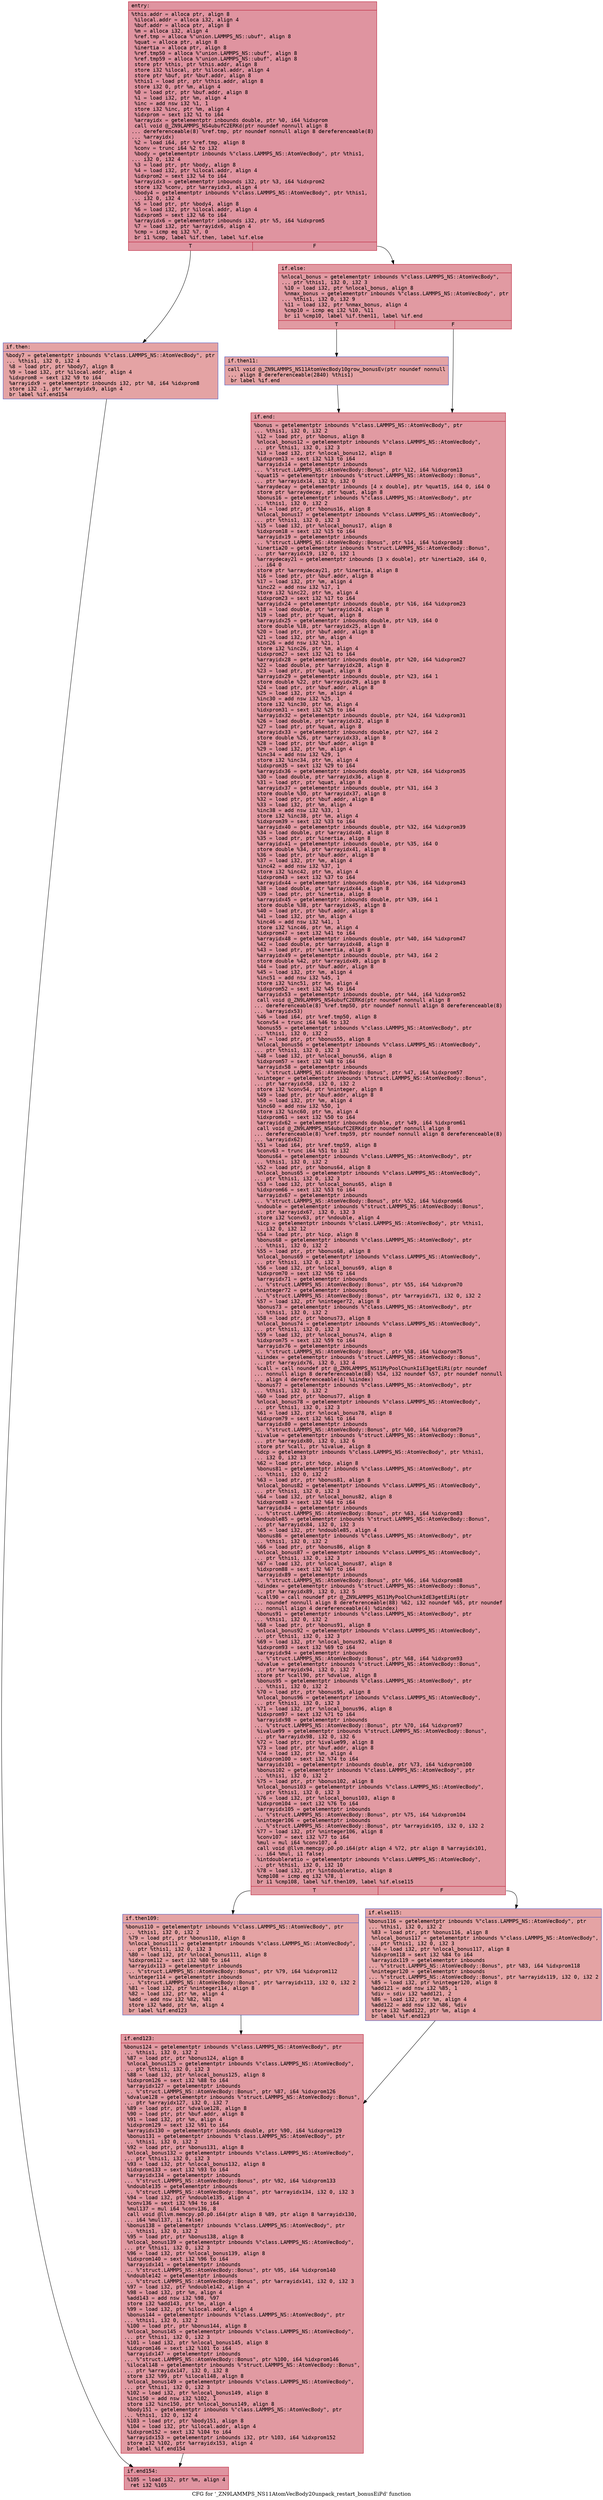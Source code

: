 digraph "CFG for '_ZN9LAMMPS_NS11AtomVecBody20unpack_restart_bonusEiPd' function" {
	label="CFG for '_ZN9LAMMPS_NS11AtomVecBody20unpack_restart_bonusEiPd' function";

	Node0x564c7b4b3e10 [shape=record,color="#b70d28ff", style=filled, fillcolor="#b70d2870" fontname="Courier",label="{entry:\l|  %this.addr = alloca ptr, align 8\l  %ilocal.addr = alloca i32, align 4\l  %buf.addr = alloca ptr, align 8\l  %m = alloca i32, align 4\l  %ref.tmp = alloca %\"union.LAMMPS_NS::ubuf\", align 8\l  %quat = alloca ptr, align 8\l  %inertia = alloca ptr, align 8\l  %ref.tmp50 = alloca %\"union.LAMMPS_NS::ubuf\", align 8\l  %ref.tmp59 = alloca %\"union.LAMMPS_NS::ubuf\", align 8\l  store ptr %this, ptr %this.addr, align 8\l  store i32 %ilocal, ptr %ilocal.addr, align 4\l  store ptr %buf, ptr %buf.addr, align 8\l  %this1 = load ptr, ptr %this.addr, align 8\l  store i32 0, ptr %m, align 4\l  %0 = load ptr, ptr %buf.addr, align 8\l  %1 = load i32, ptr %m, align 4\l  %inc = add nsw i32 %1, 1\l  store i32 %inc, ptr %m, align 4\l  %idxprom = sext i32 %1 to i64\l  %arrayidx = getelementptr inbounds double, ptr %0, i64 %idxprom\l  call void @_ZN9LAMMPS_NS4ubufC2ERKd(ptr noundef nonnull align 8\l... dereferenceable(8) %ref.tmp, ptr noundef nonnull align 8 dereferenceable(8)\l... %arrayidx)\l  %2 = load i64, ptr %ref.tmp, align 8\l  %conv = trunc i64 %2 to i32\l  %body = getelementptr inbounds %\"class.LAMMPS_NS::AtomVecBody\", ptr %this1,\l... i32 0, i32 4\l  %3 = load ptr, ptr %body, align 8\l  %4 = load i32, ptr %ilocal.addr, align 4\l  %idxprom2 = sext i32 %4 to i64\l  %arrayidx3 = getelementptr inbounds i32, ptr %3, i64 %idxprom2\l  store i32 %conv, ptr %arrayidx3, align 4\l  %body4 = getelementptr inbounds %\"class.LAMMPS_NS::AtomVecBody\", ptr %this1,\l... i32 0, i32 4\l  %5 = load ptr, ptr %body4, align 8\l  %6 = load i32, ptr %ilocal.addr, align 4\l  %idxprom5 = sext i32 %6 to i64\l  %arrayidx6 = getelementptr inbounds i32, ptr %5, i64 %idxprom5\l  %7 = load i32, ptr %arrayidx6, align 4\l  %cmp = icmp eq i32 %7, 0\l  br i1 %cmp, label %if.then, label %if.else\l|{<s0>T|<s1>F}}"];
	Node0x564c7b4b3e10:s0 -> Node0x564c7b4b8f60[tooltip="entry -> if.then\nProbability 37.50%" ];
	Node0x564c7b4b3e10:s1 -> Node0x564c7b4b8fd0[tooltip="entry -> if.else\nProbability 62.50%" ];
	Node0x564c7b4b8f60 [shape=record,color="#3d50c3ff", style=filled, fillcolor="#c32e3170" fontname="Courier",label="{if.then:\l|  %body7 = getelementptr inbounds %\"class.LAMMPS_NS::AtomVecBody\", ptr\l... %this1, i32 0, i32 4\l  %8 = load ptr, ptr %body7, align 8\l  %9 = load i32, ptr %ilocal.addr, align 4\l  %idxprom8 = sext i32 %9 to i64\l  %arrayidx9 = getelementptr inbounds i32, ptr %8, i64 %idxprom8\l  store i32 -1, ptr %arrayidx9, align 4\l  br label %if.end154\l}"];
	Node0x564c7b4b8f60 -> Node0x564c7b4ba930[tooltip="if.then -> if.end154\nProbability 100.00%" ];
	Node0x564c7b4b8fd0 [shape=record,color="#b70d28ff", style=filled, fillcolor="#bb1b2c70" fontname="Courier",label="{if.else:\l|  %nlocal_bonus = getelementptr inbounds %\"class.LAMMPS_NS::AtomVecBody\",\l... ptr %this1, i32 0, i32 3\l  %10 = load i32, ptr %nlocal_bonus, align 8\l  %nmax_bonus = getelementptr inbounds %\"class.LAMMPS_NS::AtomVecBody\", ptr\l... %this1, i32 0, i32 9\l  %11 = load i32, ptr %nmax_bonus, align 4\l  %cmp10 = icmp eq i32 %10, %11\l  br i1 %cmp10, label %if.then11, label %if.end\l|{<s0>T|<s1>F}}"];
	Node0x564c7b4b8fd0:s0 -> Node0x564c7b4badb0[tooltip="if.else -> if.then11\nProbability 50.00%" ];
	Node0x564c7b4b8fd0:s1 -> Node0x564c7b4bae30[tooltip="if.else -> if.end\nProbability 50.00%" ];
	Node0x564c7b4badb0 [shape=record,color="#3d50c3ff", style=filled, fillcolor="#c32e3170" fontname="Courier",label="{if.then11:\l|  call void @_ZN9LAMMPS_NS11AtomVecBody10grow_bonusEv(ptr noundef nonnull\l... align 8 dereferenceable(2840) %this1)\l  br label %if.end\l}"];
	Node0x564c7b4badb0 -> Node0x564c7b4bae30[tooltip="if.then11 -> if.end\nProbability 100.00%" ];
	Node0x564c7b4bae30 [shape=record,color="#b70d28ff", style=filled, fillcolor="#bb1b2c70" fontname="Courier",label="{if.end:\l|  %bonus = getelementptr inbounds %\"class.LAMMPS_NS::AtomVecBody\", ptr\l... %this1, i32 0, i32 2\l  %12 = load ptr, ptr %bonus, align 8\l  %nlocal_bonus12 = getelementptr inbounds %\"class.LAMMPS_NS::AtomVecBody\",\l... ptr %this1, i32 0, i32 3\l  %13 = load i32, ptr %nlocal_bonus12, align 8\l  %idxprom13 = sext i32 %13 to i64\l  %arrayidx14 = getelementptr inbounds\l... %\"struct.LAMMPS_NS::AtomVecBody::Bonus\", ptr %12, i64 %idxprom13\l  %quat15 = getelementptr inbounds %\"struct.LAMMPS_NS::AtomVecBody::Bonus\",\l... ptr %arrayidx14, i32 0, i32 0\l  %arraydecay = getelementptr inbounds [4 x double], ptr %quat15, i64 0, i64 0\l  store ptr %arraydecay, ptr %quat, align 8\l  %bonus16 = getelementptr inbounds %\"class.LAMMPS_NS::AtomVecBody\", ptr\l... %this1, i32 0, i32 2\l  %14 = load ptr, ptr %bonus16, align 8\l  %nlocal_bonus17 = getelementptr inbounds %\"class.LAMMPS_NS::AtomVecBody\",\l... ptr %this1, i32 0, i32 3\l  %15 = load i32, ptr %nlocal_bonus17, align 8\l  %idxprom18 = sext i32 %15 to i64\l  %arrayidx19 = getelementptr inbounds\l... %\"struct.LAMMPS_NS::AtomVecBody::Bonus\", ptr %14, i64 %idxprom18\l  %inertia20 = getelementptr inbounds %\"struct.LAMMPS_NS::AtomVecBody::Bonus\",\l... ptr %arrayidx19, i32 0, i32 1\l  %arraydecay21 = getelementptr inbounds [3 x double], ptr %inertia20, i64 0,\l... i64 0\l  store ptr %arraydecay21, ptr %inertia, align 8\l  %16 = load ptr, ptr %buf.addr, align 8\l  %17 = load i32, ptr %m, align 4\l  %inc22 = add nsw i32 %17, 1\l  store i32 %inc22, ptr %m, align 4\l  %idxprom23 = sext i32 %17 to i64\l  %arrayidx24 = getelementptr inbounds double, ptr %16, i64 %idxprom23\l  %18 = load double, ptr %arrayidx24, align 8\l  %19 = load ptr, ptr %quat, align 8\l  %arrayidx25 = getelementptr inbounds double, ptr %19, i64 0\l  store double %18, ptr %arrayidx25, align 8\l  %20 = load ptr, ptr %buf.addr, align 8\l  %21 = load i32, ptr %m, align 4\l  %inc26 = add nsw i32 %21, 1\l  store i32 %inc26, ptr %m, align 4\l  %idxprom27 = sext i32 %21 to i64\l  %arrayidx28 = getelementptr inbounds double, ptr %20, i64 %idxprom27\l  %22 = load double, ptr %arrayidx28, align 8\l  %23 = load ptr, ptr %quat, align 8\l  %arrayidx29 = getelementptr inbounds double, ptr %23, i64 1\l  store double %22, ptr %arrayidx29, align 8\l  %24 = load ptr, ptr %buf.addr, align 8\l  %25 = load i32, ptr %m, align 4\l  %inc30 = add nsw i32 %25, 1\l  store i32 %inc30, ptr %m, align 4\l  %idxprom31 = sext i32 %25 to i64\l  %arrayidx32 = getelementptr inbounds double, ptr %24, i64 %idxprom31\l  %26 = load double, ptr %arrayidx32, align 8\l  %27 = load ptr, ptr %quat, align 8\l  %arrayidx33 = getelementptr inbounds double, ptr %27, i64 2\l  store double %26, ptr %arrayidx33, align 8\l  %28 = load ptr, ptr %buf.addr, align 8\l  %29 = load i32, ptr %m, align 4\l  %inc34 = add nsw i32 %29, 1\l  store i32 %inc34, ptr %m, align 4\l  %idxprom35 = sext i32 %29 to i64\l  %arrayidx36 = getelementptr inbounds double, ptr %28, i64 %idxprom35\l  %30 = load double, ptr %arrayidx36, align 8\l  %31 = load ptr, ptr %quat, align 8\l  %arrayidx37 = getelementptr inbounds double, ptr %31, i64 3\l  store double %30, ptr %arrayidx37, align 8\l  %32 = load ptr, ptr %buf.addr, align 8\l  %33 = load i32, ptr %m, align 4\l  %inc38 = add nsw i32 %33, 1\l  store i32 %inc38, ptr %m, align 4\l  %idxprom39 = sext i32 %33 to i64\l  %arrayidx40 = getelementptr inbounds double, ptr %32, i64 %idxprom39\l  %34 = load double, ptr %arrayidx40, align 8\l  %35 = load ptr, ptr %inertia, align 8\l  %arrayidx41 = getelementptr inbounds double, ptr %35, i64 0\l  store double %34, ptr %arrayidx41, align 8\l  %36 = load ptr, ptr %buf.addr, align 8\l  %37 = load i32, ptr %m, align 4\l  %inc42 = add nsw i32 %37, 1\l  store i32 %inc42, ptr %m, align 4\l  %idxprom43 = sext i32 %37 to i64\l  %arrayidx44 = getelementptr inbounds double, ptr %36, i64 %idxprom43\l  %38 = load double, ptr %arrayidx44, align 8\l  %39 = load ptr, ptr %inertia, align 8\l  %arrayidx45 = getelementptr inbounds double, ptr %39, i64 1\l  store double %38, ptr %arrayidx45, align 8\l  %40 = load ptr, ptr %buf.addr, align 8\l  %41 = load i32, ptr %m, align 4\l  %inc46 = add nsw i32 %41, 1\l  store i32 %inc46, ptr %m, align 4\l  %idxprom47 = sext i32 %41 to i64\l  %arrayidx48 = getelementptr inbounds double, ptr %40, i64 %idxprom47\l  %42 = load double, ptr %arrayidx48, align 8\l  %43 = load ptr, ptr %inertia, align 8\l  %arrayidx49 = getelementptr inbounds double, ptr %43, i64 2\l  store double %42, ptr %arrayidx49, align 8\l  %44 = load ptr, ptr %buf.addr, align 8\l  %45 = load i32, ptr %m, align 4\l  %inc51 = add nsw i32 %45, 1\l  store i32 %inc51, ptr %m, align 4\l  %idxprom52 = sext i32 %45 to i64\l  %arrayidx53 = getelementptr inbounds double, ptr %44, i64 %idxprom52\l  call void @_ZN9LAMMPS_NS4ubufC2ERKd(ptr noundef nonnull align 8\l... dereferenceable(8) %ref.tmp50, ptr noundef nonnull align 8 dereferenceable(8)\l... %arrayidx53)\l  %46 = load i64, ptr %ref.tmp50, align 8\l  %conv54 = trunc i64 %46 to i32\l  %bonus55 = getelementptr inbounds %\"class.LAMMPS_NS::AtomVecBody\", ptr\l... %this1, i32 0, i32 2\l  %47 = load ptr, ptr %bonus55, align 8\l  %nlocal_bonus56 = getelementptr inbounds %\"class.LAMMPS_NS::AtomVecBody\",\l... ptr %this1, i32 0, i32 3\l  %48 = load i32, ptr %nlocal_bonus56, align 8\l  %idxprom57 = sext i32 %48 to i64\l  %arrayidx58 = getelementptr inbounds\l... %\"struct.LAMMPS_NS::AtomVecBody::Bonus\", ptr %47, i64 %idxprom57\l  %ninteger = getelementptr inbounds %\"struct.LAMMPS_NS::AtomVecBody::Bonus\",\l... ptr %arrayidx58, i32 0, i32 2\l  store i32 %conv54, ptr %ninteger, align 8\l  %49 = load ptr, ptr %buf.addr, align 8\l  %50 = load i32, ptr %m, align 4\l  %inc60 = add nsw i32 %50, 1\l  store i32 %inc60, ptr %m, align 4\l  %idxprom61 = sext i32 %50 to i64\l  %arrayidx62 = getelementptr inbounds double, ptr %49, i64 %idxprom61\l  call void @_ZN9LAMMPS_NS4ubufC2ERKd(ptr noundef nonnull align 8\l... dereferenceable(8) %ref.tmp59, ptr noundef nonnull align 8 dereferenceable(8)\l... %arrayidx62)\l  %51 = load i64, ptr %ref.tmp59, align 8\l  %conv63 = trunc i64 %51 to i32\l  %bonus64 = getelementptr inbounds %\"class.LAMMPS_NS::AtomVecBody\", ptr\l... %this1, i32 0, i32 2\l  %52 = load ptr, ptr %bonus64, align 8\l  %nlocal_bonus65 = getelementptr inbounds %\"class.LAMMPS_NS::AtomVecBody\",\l... ptr %this1, i32 0, i32 3\l  %53 = load i32, ptr %nlocal_bonus65, align 8\l  %idxprom66 = sext i32 %53 to i64\l  %arrayidx67 = getelementptr inbounds\l... %\"struct.LAMMPS_NS::AtomVecBody::Bonus\", ptr %52, i64 %idxprom66\l  %ndouble = getelementptr inbounds %\"struct.LAMMPS_NS::AtomVecBody::Bonus\",\l... ptr %arrayidx67, i32 0, i32 3\l  store i32 %conv63, ptr %ndouble, align 4\l  %icp = getelementptr inbounds %\"class.LAMMPS_NS::AtomVecBody\", ptr %this1,\l... i32 0, i32 12\l  %54 = load ptr, ptr %icp, align 8\l  %bonus68 = getelementptr inbounds %\"class.LAMMPS_NS::AtomVecBody\", ptr\l... %this1, i32 0, i32 2\l  %55 = load ptr, ptr %bonus68, align 8\l  %nlocal_bonus69 = getelementptr inbounds %\"class.LAMMPS_NS::AtomVecBody\",\l... ptr %this1, i32 0, i32 3\l  %56 = load i32, ptr %nlocal_bonus69, align 8\l  %idxprom70 = sext i32 %56 to i64\l  %arrayidx71 = getelementptr inbounds\l... %\"struct.LAMMPS_NS::AtomVecBody::Bonus\", ptr %55, i64 %idxprom70\l  %ninteger72 = getelementptr inbounds\l... %\"struct.LAMMPS_NS::AtomVecBody::Bonus\", ptr %arrayidx71, i32 0, i32 2\l  %57 = load i32, ptr %ninteger72, align 8\l  %bonus73 = getelementptr inbounds %\"class.LAMMPS_NS::AtomVecBody\", ptr\l... %this1, i32 0, i32 2\l  %58 = load ptr, ptr %bonus73, align 8\l  %nlocal_bonus74 = getelementptr inbounds %\"class.LAMMPS_NS::AtomVecBody\",\l... ptr %this1, i32 0, i32 3\l  %59 = load i32, ptr %nlocal_bonus74, align 8\l  %idxprom75 = sext i32 %59 to i64\l  %arrayidx76 = getelementptr inbounds\l... %\"struct.LAMMPS_NS::AtomVecBody::Bonus\", ptr %58, i64 %idxprom75\l  %iindex = getelementptr inbounds %\"struct.LAMMPS_NS::AtomVecBody::Bonus\",\l... ptr %arrayidx76, i32 0, i32 4\l  %call = call noundef ptr @_ZN9LAMMPS_NS11MyPoolChunkIiE3getEiRi(ptr noundef\l... nonnull align 8 dereferenceable(88) %54, i32 noundef %57, ptr noundef nonnull\l... align 4 dereferenceable(4) %iindex)\l  %bonus77 = getelementptr inbounds %\"class.LAMMPS_NS::AtomVecBody\", ptr\l... %this1, i32 0, i32 2\l  %60 = load ptr, ptr %bonus77, align 8\l  %nlocal_bonus78 = getelementptr inbounds %\"class.LAMMPS_NS::AtomVecBody\",\l... ptr %this1, i32 0, i32 3\l  %61 = load i32, ptr %nlocal_bonus78, align 8\l  %idxprom79 = sext i32 %61 to i64\l  %arrayidx80 = getelementptr inbounds\l... %\"struct.LAMMPS_NS::AtomVecBody::Bonus\", ptr %60, i64 %idxprom79\l  %ivalue = getelementptr inbounds %\"struct.LAMMPS_NS::AtomVecBody::Bonus\",\l... ptr %arrayidx80, i32 0, i32 6\l  store ptr %call, ptr %ivalue, align 8\l  %dcp = getelementptr inbounds %\"class.LAMMPS_NS::AtomVecBody\", ptr %this1,\l... i32 0, i32 13\l  %62 = load ptr, ptr %dcp, align 8\l  %bonus81 = getelementptr inbounds %\"class.LAMMPS_NS::AtomVecBody\", ptr\l... %this1, i32 0, i32 2\l  %63 = load ptr, ptr %bonus81, align 8\l  %nlocal_bonus82 = getelementptr inbounds %\"class.LAMMPS_NS::AtomVecBody\",\l... ptr %this1, i32 0, i32 3\l  %64 = load i32, ptr %nlocal_bonus82, align 8\l  %idxprom83 = sext i32 %64 to i64\l  %arrayidx84 = getelementptr inbounds\l... %\"struct.LAMMPS_NS::AtomVecBody::Bonus\", ptr %63, i64 %idxprom83\l  %ndouble85 = getelementptr inbounds %\"struct.LAMMPS_NS::AtomVecBody::Bonus\",\l... ptr %arrayidx84, i32 0, i32 3\l  %65 = load i32, ptr %ndouble85, align 4\l  %bonus86 = getelementptr inbounds %\"class.LAMMPS_NS::AtomVecBody\", ptr\l... %this1, i32 0, i32 2\l  %66 = load ptr, ptr %bonus86, align 8\l  %nlocal_bonus87 = getelementptr inbounds %\"class.LAMMPS_NS::AtomVecBody\",\l... ptr %this1, i32 0, i32 3\l  %67 = load i32, ptr %nlocal_bonus87, align 8\l  %idxprom88 = sext i32 %67 to i64\l  %arrayidx89 = getelementptr inbounds\l... %\"struct.LAMMPS_NS::AtomVecBody::Bonus\", ptr %66, i64 %idxprom88\l  %dindex = getelementptr inbounds %\"struct.LAMMPS_NS::AtomVecBody::Bonus\",\l... ptr %arrayidx89, i32 0, i32 5\l  %call90 = call noundef ptr @_ZN9LAMMPS_NS11MyPoolChunkIdE3getEiRi(ptr\l... noundef nonnull align 8 dereferenceable(88) %62, i32 noundef %65, ptr noundef\l... nonnull align 4 dereferenceable(4) %dindex)\l  %bonus91 = getelementptr inbounds %\"class.LAMMPS_NS::AtomVecBody\", ptr\l... %this1, i32 0, i32 2\l  %68 = load ptr, ptr %bonus91, align 8\l  %nlocal_bonus92 = getelementptr inbounds %\"class.LAMMPS_NS::AtomVecBody\",\l... ptr %this1, i32 0, i32 3\l  %69 = load i32, ptr %nlocal_bonus92, align 8\l  %idxprom93 = sext i32 %69 to i64\l  %arrayidx94 = getelementptr inbounds\l... %\"struct.LAMMPS_NS::AtomVecBody::Bonus\", ptr %68, i64 %idxprom93\l  %dvalue = getelementptr inbounds %\"struct.LAMMPS_NS::AtomVecBody::Bonus\",\l... ptr %arrayidx94, i32 0, i32 7\l  store ptr %call90, ptr %dvalue, align 8\l  %bonus95 = getelementptr inbounds %\"class.LAMMPS_NS::AtomVecBody\", ptr\l... %this1, i32 0, i32 2\l  %70 = load ptr, ptr %bonus95, align 8\l  %nlocal_bonus96 = getelementptr inbounds %\"class.LAMMPS_NS::AtomVecBody\",\l... ptr %this1, i32 0, i32 3\l  %71 = load i32, ptr %nlocal_bonus96, align 8\l  %idxprom97 = sext i32 %71 to i64\l  %arrayidx98 = getelementptr inbounds\l... %\"struct.LAMMPS_NS::AtomVecBody::Bonus\", ptr %70, i64 %idxprom97\l  %ivalue99 = getelementptr inbounds %\"struct.LAMMPS_NS::AtomVecBody::Bonus\",\l... ptr %arrayidx98, i32 0, i32 6\l  %72 = load ptr, ptr %ivalue99, align 8\l  %73 = load ptr, ptr %buf.addr, align 8\l  %74 = load i32, ptr %m, align 4\l  %idxprom100 = sext i32 %74 to i64\l  %arrayidx101 = getelementptr inbounds double, ptr %73, i64 %idxprom100\l  %bonus102 = getelementptr inbounds %\"class.LAMMPS_NS::AtomVecBody\", ptr\l... %this1, i32 0, i32 2\l  %75 = load ptr, ptr %bonus102, align 8\l  %nlocal_bonus103 = getelementptr inbounds %\"class.LAMMPS_NS::AtomVecBody\",\l... ptr %this1, i32 0, i32 3\l  %76 = load i32, ptr %nlocal_bonus103, align 8\l  %idxprom104 = sext i32 %76 to i64\l  %arrayidx105 = getelementptr inbounds\l... %\"struct.LAMMPS_NS::AtomVecBody::Bonus\", ptr %75, i64 %idxprom104\l  %ninteger106 = getelementptr inbounds\l... %\"struct.LAMMPS_NS::AtomVecBody::Bonus\", ptr %arrayidx105, i32 0, i32 2\l  %77 = load i32, ptr %ninteger106, align 8\l  %conv107 = sext i32 %77 to i64\l  %mul = mul i64 %conv107, 4\l  call void @llvm.memcpy.p0.p0.i64(ptr align 4 %72, ptr align 8 %arrayidx101,\l... i64 %mul, i1 false)\l  %intdoubleratio = getelementptr inbounds %\"class.LAMMPS_NS::AtomVecBody\",\l... ptr %this1, i32 0, i32 10\l  %78 = load i32, ptr %intdoubleratio, align 8\l  %cmp108 = icmp eq i32 %78, 1\l  br i1 %cmp108, label %if.then109, label %if.else115\l|{<s0>T|<s1>F}}"];
	Node0x564c7b4bae30:s0 -> Node0x564c7b4c4980[tooltip="if.end -> if.then109\nProbability 50.00%" ];
	Node0x564c7b4bae30:s1 -> Node0x564c7b4c49d0[tooltip="if.end -> if.else115\nProbability 50.00%" ];
	Node0x564c7b4c4980 [shape=record,color="#3d50c3ff", style=filled, fillcolor="#c32e3170" fontname="Courier",label="{if.then109:\l|  %bonus110 = getelementptr inbounds %\"class.LAMMPS_NS::AtomVecBody\", ptr\l... %this1, i32 0, i32 2\l  %79 = load ptr, ptr %bonus110, align 8\l  %nlocal_bonus111 = getelementptr inbounds %\"class.LAMMPS_NS::AtomVecBody\",\l... ptr %this1, i32 0, i32 3\l  %80 = load i32, ptr %nlocal_bonus111, align 8\l  %idxprom112 = sext i32 %80 to i64\l  %arrayidx113 = getelementptr inbounds\l... %\"struct.LAMMPS_NS::AtomVecBody::Bonus\", ptr %79, i64 %idxprom112\l  %ninteger114 = getelementptr inbounds\l... %\"struct.LAMMPS_NS::AtomVecBody::Bonus\", ptr %arrayidx113, i32 0, i32 2\l  %81 = load i32, ptr %ninteger114, align 8\l  %82 = load i32, ptr %m, align 4\l  %add = add nsw i32 %82, %81\l  store i32 %add, ptr %m, align 4\l  br label %if.end123\l}"];
	Node0x564c7b4c4980 -> Node0x564c7b4c5270[tooltip="if.then109 -> if.end123\nProbability 100.00%" ];
	Node0x564c7b4c49d0 [shape=record,color="#3d50c3ff", style=filled, fillcolor="#c32e3170" fontname="Courier",label="{if.else115:\l|  %bonus116 = getelementptr inbounds %\"class.LAMMPS_NS::AtomVecBody\", ptr\l... %this1, i32 0, i32 2\l  %83 = load ptr, ptr %bonus116, align 8\l  %nlocal_bonus117 = getelementptr inbounds %\"class.LAMMPS_NS::AtomVecBody\",\l... ptr %this1, i32 0, i32 3\l  %84 = load i32, ptr %nlocal_bonus117, align 8\l  %idxprom118 = sext i32 %84 to i64\l  %arrayidx119 = getelementptr inbounds\l... %\"struct.LAMMPS_NS::AtomVecBody::Bonus\", ptr %83, i64 %idxprom118\l  %ninteger120 = getelementptr inbounds\l... %\"struct.LAMMPS_NS::AtomVecBody::Bonus\", ptr %arrayidx119, i32 0, i32 2\l  %85 = load i32, ptr %ninteger120, align 8\l  %add121 = add nsw i32 %85, 1\l  %div = sdiv i32 %add121, 2\l  %86 = load i32, ptr %m, align 4\l  %add122 = add nsw i32 %86, %div\l  store i32 %add122, ptr %m, align 4\l  br label %if.end123\l}"];
	Node0x564c7b4c49d0 -> Node0x564c7b4c5270[tooltip="if.else115 -> if.end123\nProbability 100.00%" ];
	Node0x564c7b4c5270 [shape=record,color="#b70d28ff", style=filled, fillcolor="#bb1b2c70" fontname="Courier",label="{if.end123:\l|  %bonus124 = getelementptr inbounds %\"class.LAMMPS_NS::AtomVecBody\", ptr\l... %this1, i32 0, i32 2\l  %87 = load ptr, ptr %bonus124, align 8\l  %nlocal_bonus125 = getelementptr inbounds %\"class.LAMMPS_NS::AtomVecBody\",\l... ptr %this1, i32 0, i32 3\l  %88 = load i32, ptr %nlocal_bonus125, align 8\l  %idxprom126 = sext i32 %88 to i64\l  %arrayidx127 = getelementptr inbounds\l... %\"struct.LAMMPS_NS::AtomVecBody::Bonus\", ptr %87, i64 %idxprom126\l  %dvalue128 = getelementptr inbounds %\"struct.LAMMPS_NS::AtomVecBody::Bonus\",\l... ptr %arrayidx127, i32 0, i32 7\l  %89 = load ptr, ptr %dvalue128, align 8\l  %90 = load ptr, ptr %buf.addr, align 8\l  %91 = load i32, ptr %m, align 4\l  %idxprom129 = sext i32 %91 to i64\l  %arrayidx130 = getelementptr inbounds double, ptr %90, i64 %idxprom129\l  %bonus131 = getelementptr inbounds %\"class.LAMMPS_NS::AtomVecBody\", ptr\l... %this1, i32 0, i32 2\l  %92 = load ptr, ptr %bonus131, align 8\l  %nlocal_bonus132 = getelementptr inbounds %\"class.LAMMPS_NS::AtomVecBody\",\l... ptr %this1, i32 0, i32 3\l  %93 = load i32, ptr %nlocal_bonus132, align 8\l  %idxprom133 = sext i32 %93 to i64\l  %arrayidx134 = getelementptr inbounds\l... %\"struct.LAMMPS_NS::AtomVecBody::Bonus\", ptr %92, i64 %idxprom133\l  %ndouble135 = getelementptr inbounds\l... %\"struct.LAMMPS_NS::AtomVecBody::Bonus\", ptr %arrayidx134, i32 0, i32 3\l  %94 = load i32, ptr %ndouble135, align 4\l  %conv136 = sext i32 %94 to i64\l  %mul137 = mul i64 %conv136, 8\l  call void @llvm.memcpy.p0.p0.i64(ptr align 8 %89, ptr align 8 %arrayidx130,\l... i64 %mul137, i1 false)\l  %bonus138 = getelementptr inbounds %\"class.LAMMPS_NS::AtomVecBody\", ptr\l... %this1, i32 0, i32 2\l  %95 = load ptr, ptr %bonus138, align 8\l  %nlocal_bonus139 = getelementptr inbounds %\"class.LAMMPS_NS::AtomVecBody\",\l... ptr %this1, i32 0, i32 3\l  %96 = load i32, ptr %nlocal_bonus139, align 8\l  %idxprom140 = sext i32 %96 to i64\l  %arrayidx141 = getelementptr inbounds\l... %\"struct.LAMMPS_NS::AtomVecBody::Bonus\", ptr %95, i64 %idxprom140\l  %ndouble142 = getelementptr inbounds\l... %\"struct.LAMMPS_NS::AtomVecBody::Bonus\", ptr %arrayidx141, i32 0, i32 3\l  %97 = load i32, ptr %ndouble142, align 4\l  %98 = load i32, ptr %m, align 4\l  %add143 = add nsw i32 %98, %97\l  store i32 %add143, ptr %m, align 4\l  %99 = load i32, ptr %ilocal.addr, align 4\l  %bonus144 = getelementptr inbounds %\"class.LAMMPS_NS::AtomVecBody\", ptr\l... %this1, i32 0, i32 2\l  %100 = load ptr, ptr %bonus144, align 8\l  %nlocal_bonus145 = getelementptr inbounds %\"class.LAMMPS_NS::AtomVecBody\",\l... ptr %this1, i32 0, i32 3\l  %101 = load i32, ptr %nlocal_bonus145, align 8\l  %idxprom146 = sext i32 %101 to i64\l  %arrayidx147 = getelementptr inbounds\l... %\"struct.LAMMPS_NS::AtomVecBody::Bonus\", ptr %100, i64 %idxprom146\l  %ilocal148 = getelementptr inbounds %\"struct.LAMMPS_NS::AtomVecBody::Bonus\",\l... ptr %arrayidx147, i32 0, i32 8\l  store i32 %99, ptr %ilocal148, align 8\l  %nlocal_bonus149 = getelementptr inbounds %\"class.LAMMPS_NS::AtomVecBody\",\l... ptr %this1, i32 0, i32 3\l  %102 = load i32, ptr %nlocal_bonus149, align 8\l  %inc150 = add nsw i32 %102, 1\l  store i32 %inc150, ptr %nlocal_bonus149, align 8\l  %body151 = getelementptr inbounds %\"class.LAMMPS_NS::AtomVecBody\", ptr\l... %this1, i32 0, i32 4\l  %103 = load ptr, ptr %body151, align 8\l  %104 = load i32, ptr %ilocal.addr, align 4\l  %idxprom152 = sext i32 %104 to i64\l  %arrayidx153 = getelementptr inbounds i32, ptr %103, i64 %idxprom152\l  store i32 %102, ptr %arrayidx153, align 4\l  br label %if.end154\l}"];
	Node0x564c7b4c5270 -> Node0x564c7b4ba930[tooltip="if.end123 -> if.end154\nProbability 100.00%" ];
	Node0x564c7b4ba930 [shape=record,color="#b70d28ff", style=filled, fillcolor="#b70d2870" fontname="Courier",label="{if.end154:\l|  %105 = load i32, ptr %m, align 4\l  ret i32 %105\l}"];
}
